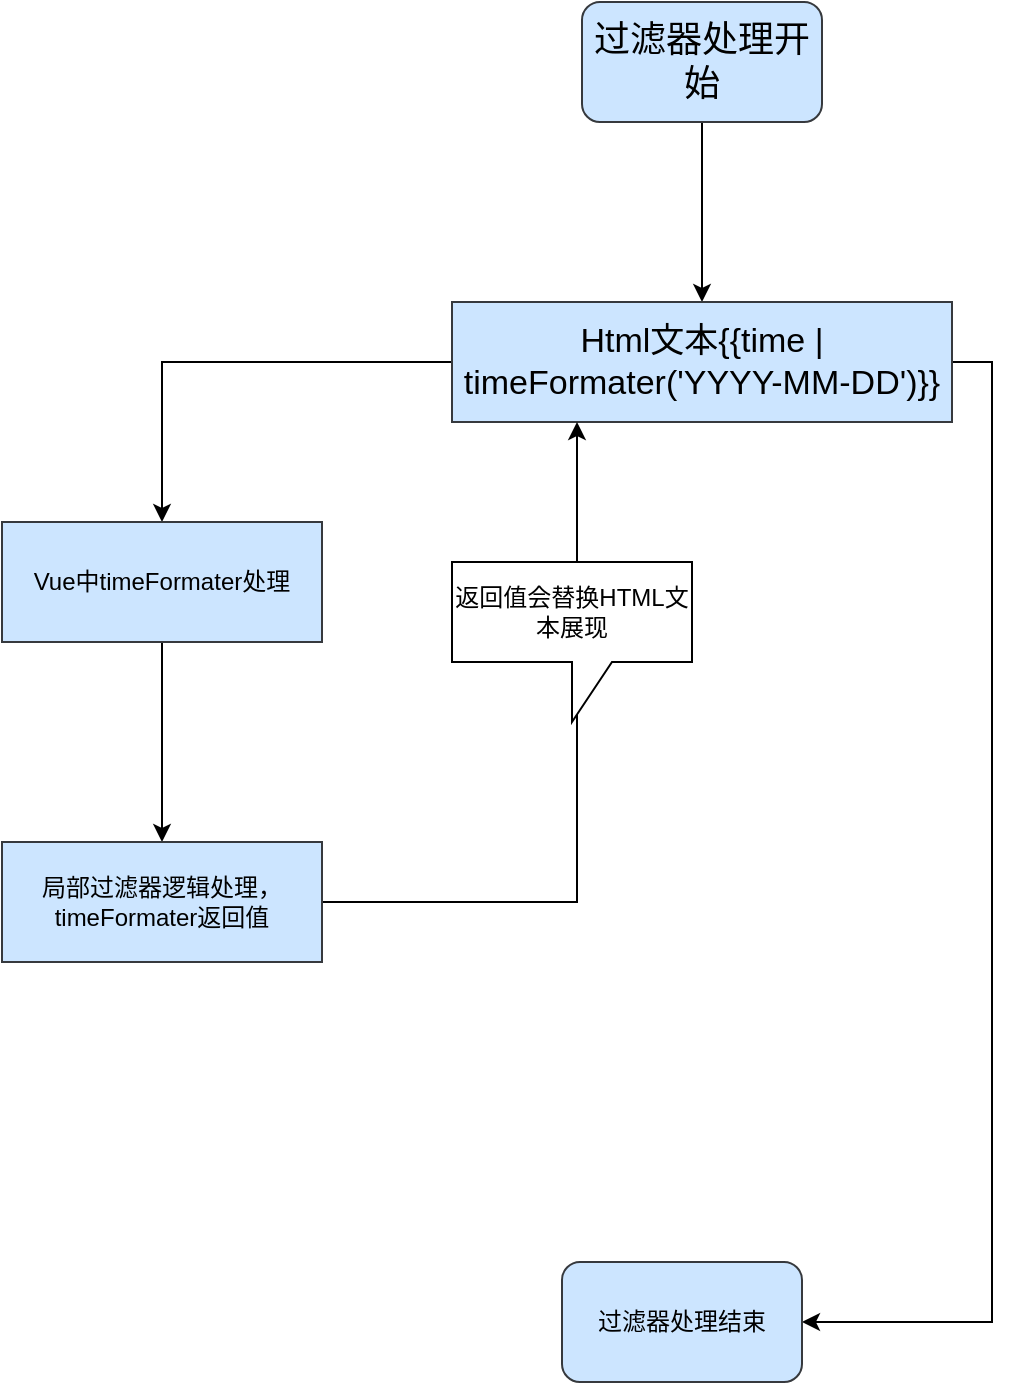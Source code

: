 <mxfile version="21.1.5" type="github">
  <diagram name="第 1 页" id="oZuW1UUYMa4FJ3o5qAfB">
    <mxGraphModel dx="1434" dy="756" grid="1" gridSize="10" guides="1" tooltips="1" connect="1" arrows="1" fold="1" page="1" pageScale="1" pageWidth="827" pageHeight="1169" math="0" shadow="0">
      <root>
        <mxCell id="0" />
        <mxCell id="1" parent="0" />
        <mxCell id="CJoPhdzJ_DugtTBeiXBd-14" style="edgeStyle=orthogonalEdgeStyle;rounded=0;orthogonalLoop=1;jettySize=auto;html=1;exitX=0.5;exitY=1;exitDx=0;exitDy=0;entryX=0.5;entryY=0;entryDx=0;entryDy=0;" edge="1" parent="1" source="CJoPhdzJ_DugtTBeiXBd-1" target="CJoPhdzJ_DugtTBeiXBd-2">
          <mxGeometry relative="1" as="geometry" />
        </mxCell>
        <mxCell id="CJoPhdzJ_DugtTBeiXBd-1" value="&lt;span style=&quot;font-size: 18px;&quot;&gt;过滤器处理开始&lt;/span&gt;" style="rounded=1;whiteSpace=wrap;html=1;fillColor=#cce5ff;strokeColor=#36393d;fontStyle=0;fontFamily=Verdana;labelBackgroundColor=none;labelBorderColor=none;" vertex="1" parent="1">
          <mxGeometry x="330" y="100" width="120" height="60" as="geometry" />
        </mxCell>
        <mxCell id="CJoPhdzJ_DugtTBeiXBd-12" style="edgeStyle=orthogonalEdgeStyle;rounded=0;orthogonalLoop=1;jettySize=auto;html=1;exitX=0;exitY=0.5;exitDx=0;exitDy=0;entryX=0.5;entryY=0;entryDx=0;entryDy=0;" edge="1" parent="1" source="CJoPhdzJ_DugtTBeiXBd-2" target="CJoPhdzJ_DugtTBeiXBd-3">
          <mxGeometry relative="1" as="geometry" />
        </mxCell>
        <mxCell id="CJoPhdzJ_DugtTBeiXBd-18" style="edgeStyle=orthogonalEdgeStyle;rounded=0;orthogonalLoop=1;jettySize=auto;html=1;exitX=1;exitY=0.5;exitDx=0;exitDy=0;entryX=1;entryY=0.5;entryDx=0;entryDy=0;" edge="1" parent="1" source="CJoPhdzJ_DugtTBeiXBd-2" target="CJoPhdzJ_DugtTBeiXBd-5">
          <mxGeometry relative="1" as="geometry" />
        </mxCell>
        <mxCell id="CJoPhdzJ_DugtTBeiXBd-2" value="&lt;font style=&quot;font-size: 17px;&quot;&gt;Html文本{{time | timeFormater(&#39;YYYY-MM-DD&#39;)}}&lt;/font&gt;" style="whiteSpace=wrap;html=1;fillColor=#cce5ff;strokeColor=#36393d;" vertex="1" parent="1">
          <mxGeometry x="265" y="250" width="250" height="60" as="geometry" />
        </mxCell>
        <mxCell id="CJoPhdzJ_DugtTBeiXBd-13" style="edgeStyle=orthogonalEdgeStyle;rounded=0;orthogonalLoop=1;jettySize=auto;html=1;exitX=0.5;exitY=1;exitDx=0;exitDy=0;entryX=0.5;entryY=0;entryDx=0;entryDy=0;" edge="1" parent="1" source="CJoPhdzJ_DugtTBeiXBd-3" target="CJoPhdzJ_DugtTBeiXBd-4">
          <mxGeometry relative="1" as="geometry" />
        </mxCell>
        <mxCell id="CJoPhdzJ_DugtTBeiXBd-3" value="Vue中timeFormater处理" style="whiteSpace=wrap;html=1;fillColor=#cce5ff;strokeColor=#36393d;" vertex="1" parent="1">
          <mxGeometry x="40" y="360" width="160" height="60" as="geometry" />
        </mxCell>
        <mxCell id="CJoPhdzJ_DugtTBeiXBd-15" style="edgeStyle=orthogonalEdgeStyle;rounded=0;orthogonalLoop=1;jettySize=auto;html=1;exitX=1;exitY=0.5;exitDx=0;exitDy=0;entryX=0.25;entryY=1;entryDx=0;entryDy=0;" edge="1" parent="1" source="CJoPhdzJ_DugtTBeiXBd-4" target="CJoPhdzJ_DugtTBeiXBd-2">
          <mxGeometry relative="1" as="geometry" />
        </mxCell>
        <mxCell id="CJoPhdzJ_DugtTBeiXBd-4" value="局部过滤器逻辑处理， timeFormater返回值" style="whiteSpace=wrap;html=1;fillColor=#cce5ff;strokeColor=#36393d;" vertex="1" parent="1">
          <mxGeometry x="40" y="520" width="160" height="60" as="geometry" />
        </mxCell>
        <mxCell id="CJoPhdzJ_DugtTBeiXBd-5" value="过滤器处理结束" style="rounded=1;whiteSpace=wrap;html=1;fillColor=#cce5ff;strokeColor=#36393d;" vertex="1" parent="1">
          <mxGeometry x="320" y="730" width="120" height="60" as="geometry" />
        </mxCell>
        <mxCell id="CJoPhdzJ_DugtTBeiXBd-16" value="返回值会替换HTML文本展现" style="shape=callout;whiteSpace=wrap;html=1;perimeter=calloutPerimeter;" vertex="1" parent="1">
          <mxGeometry x="265" y="380" width="120" height="80" as="geometry" />
        </mxCell>
      </root>
    </mxGraphModel>
  </diagram>
</mxfile>
